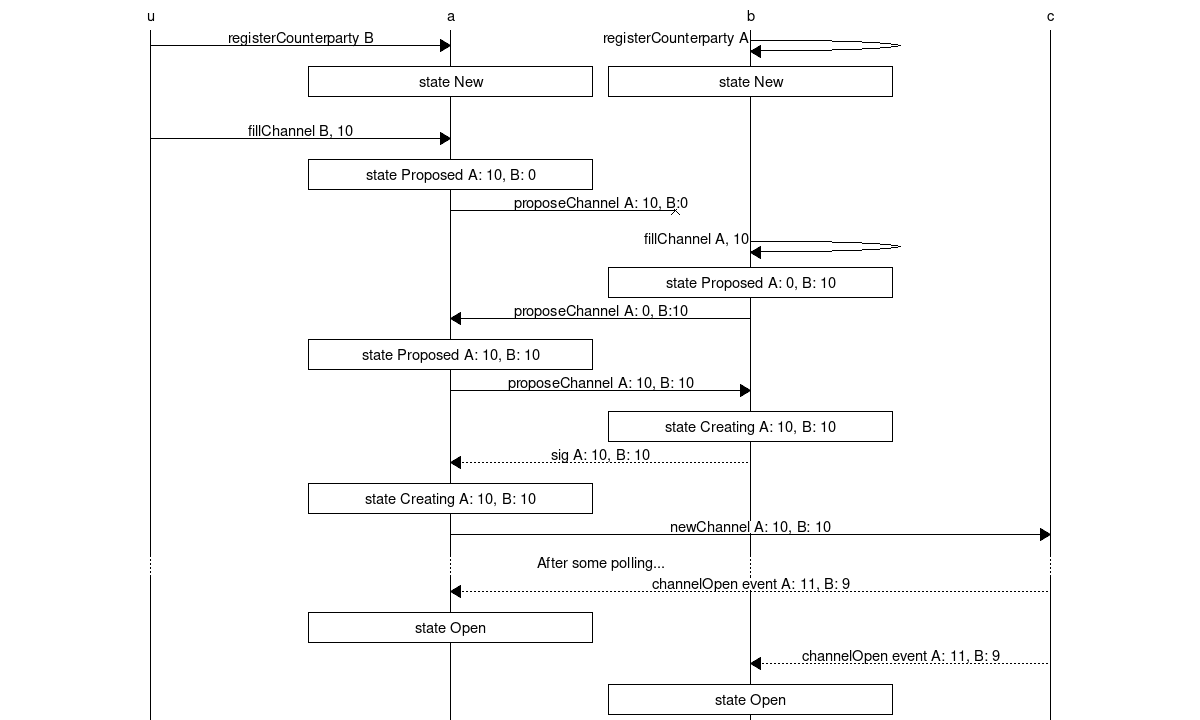 // command to render: mscgen -Tsvg -o happy_path_flow.svg happy_path_flow.msc
msc {
  hscale = "2";
  u,a,b,c;

  u=>a [label="registerCounterparty B"],
  b=>b [label="registerCounterparty A"];
  a box a [label="state New"],
  b box b [label="state New"];
  |||;
  u=>a [label="fillChannel B, 10"];
  a box a [label="state Proposed A: 10, B: 0"];
  a-xb [label="proposeChannel A: 10, B:0"];
  b=>b [label="fillChannel A, 10"];
  b box b [label="state Proposed A: 0, B: 10"];
  a<=b [label="proposeChannel A: 0, B:10"];
  a box a [label="state Proposed A: 10, B: 10"];
  a=>b [label="proposeChannel A: 10, B: 10"];
  b box b [label="state Creating A: 10, B: 10"];
  a<<b [label="sig A: 10, B: 10"];
  a box a [label="state Creating A: 10, B: 10"];
  a=>c [label="newChannel A: 10, B: 10"];
  ...  [ label = "After some polling..." ];
  a<<c [label="channelOpen event A: 11, B: 9"];
  a box a [label="state Open"];
  b<<c [label="channelOpen event A: 11, B: 9"];
  b box b [label="state Open"];
}